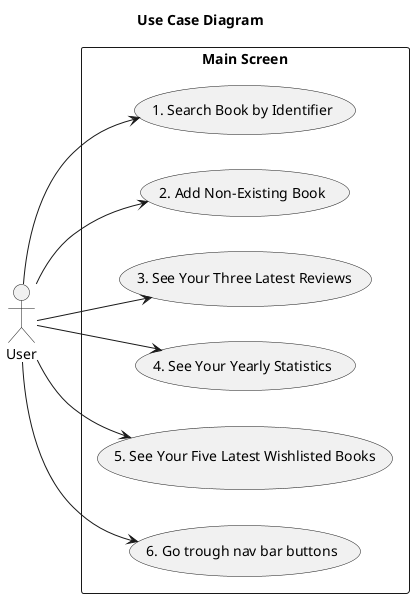 @startuml
'https://plantuml.com/use-case-diagram
left to right direction
title Use Case Diagram

actor "User" as usms
rectangle "Main Screen" {
    usecase "1. Search Book by Identifier" as UCMS1
    usecase "2. Add Non-Existing Book" as UCMS2
    usecase "3. See Your Three Latest Reviews" as UCMS3
    usecase "4. See Your Yearly Statistics" as UCMS4
    usecase "5. See Your Five Latest Wishlisted Books" as UCMS5
    usecase "6. Go trough nav bar buttons" as UCMS6
}
usms --> UCMS1
usms --> UCMS2
usms --> UCMS3
usms --> UCMS4
usms --> UCMS5
usms --> UCMS6

newpage
left to right direction
title Use Case Diagram

actor "User" as usps
rectangle "Profile Screen" {
    usecase "1. See Books on Your Bookshelf" as UCPS1
    usecase "2. See Reading Activity" as UCPS2
    usecase "3. See All Wishlisted Books" as UCPS3
    usecase "4. See Your Review Plot" as UCPS4
    usecase "5. Go trough nav bar buttons" as UCPS5
}
usps --> UCPS1
usps --> UCPS2
usps --> UCPS3
usps --> UCPS4
usps --> UCPS5

newpage
left to right direction
title Use Case Diagram

actor "User" as uscs
rectangle "Camera Screen" {
    usecase "1. Scan barcode from the camera view " as UCCS1
    usecase "2. Click the shutter button to confirm" as UCCS2
    usecase "3. Go trough nav bar buttons" as UCCS3
}
uscs --> UCCS1
uscs --> UCCS2
uscs --> UCCS3

newpage
left to right direction
title Use Case Diagram

actor "User" as usmap
rectangle "Map Screen" {
    usecase "1. See Libraries On The Map" as UCMAP1
    usecase "2. Go trough nav bar buttons" as UCMAP2
}
usmap --> UCMAP1
usmap --> UCMAP2

newpage
left to right direction
title Use Case Diagram

actor "User" as usss
rectangle "Settings Screen" {
    usecase "1. Change To Light/Dark Mode" as UCSS1
    usecase "2. Change Data Format" as UCSS2
    usecase "3. Force Saving Data" as UCSS3
    usecase "4. Change Profile Settings" as UCSS4
    usecase "5. Go trough nav bar buttons" as UCSS5
}
usss --> UCSS1
usss --> UCSS2
usss --> UCSS3
usss --> UCSS4
usss --> UCSS5



@enduml